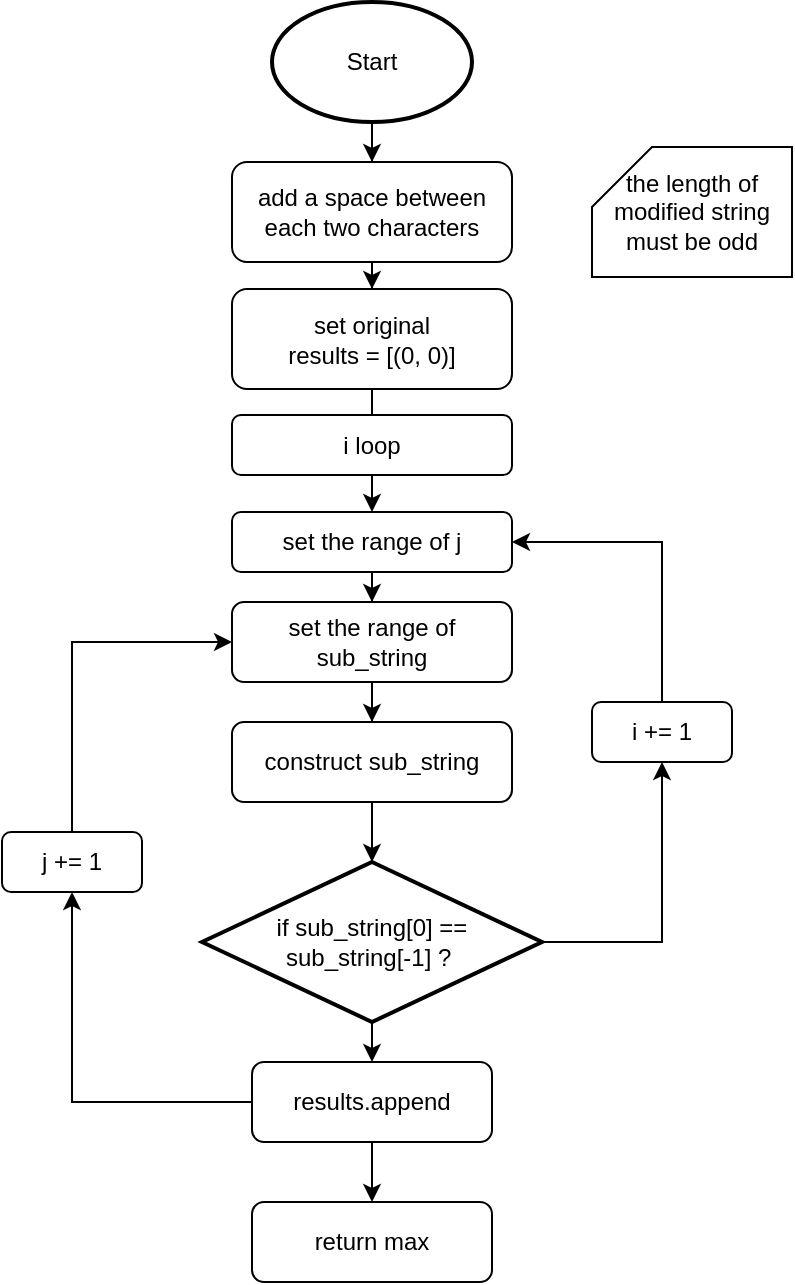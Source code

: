 <mxfile pages="1" version="11.2.8" type="github"><diagram name="Page-1" id="edf60f1a-56cd-e834-aa8a-f176f3a09ee4"><mxGraphModel dx="474" dy="738" grid="1" gridSize="10" guides="1" tooltips="1" connect="1" arrows="1" fold="1" page="1" pageScale="1" pageWidth="850" pageHeight="1100" background="#ffffff" math="0" shadow="0"><root><mxCell id="0"/><mxCell id="1" parent="0"/><mxCell id="HY5G-Jn31X4UeG_VCXtl-6" value="" style="edgeStyle=orthogonalEdgeStyle;rounded=0;orthogonalLoop=1;jettySize=auto;html=1;" edge="1" parent="1" source="HY5G-Jn31X4UeG_VCXtl-1" target="HY5G-Jn31X4UeG_VCXtl-5"><mxGeometry relative="1" as="geometry"/></mxCell><mxCell id="HY5G-Jn31X4UeG_VCXtl-1" value="Start" style="strokeWidth=2;html=1;shape=mxgraph.flowchart.start_1;whiteSpace=wrap;" vertex="1" parent="1"><mxGeometry x="330" y="30" width="100" height="60" as="geometry"/></mxCell><mxCell id="HY5G-Jn31X4UeG_VCXtl-11" value="" style="edgeStyle=orthogonalEdgeStyle;rounded=0;orthogonalLoop=1;jettySize=auto;html=1;" edge="1" parent="1" source="HY5G-Jn31X4UeG_VCXtl-5" target="HY5G-Jn31X4UeG_VCXtl-10"><mxGeometry relative="1" as="geometry"/></mxCell><mxCell id="HY5G-Jn31X4UeG_VCXtl-5" value="add a space between each two characters" style="rounded=1;whiteSpace=wrap;html=1;" vertex="1" parent="1"><mxGeometry x="310" y="110" width="140" height="50" as="geometry"/></mxCell><mxCell id="HY5G-Jn31X4UeG_VCXtl-28" value="" style="edgeStyle=orthogonalEdgeStyle;rounded=0;orthogonalLoop=1;jettySize=auto;html=1;" edge="1" parent="1" source="HY5G-Jn31X4UeG_VCXtl-10"><mxGeometry relative="1" as="geometry"><mxPoint x="380" y="240" as="targetPoint"/></mxGeometry></mxCell><mxCell id="HY5G-Jn31X4UeG_VCXtl-10" value="set original &lt;br&gt;results = [(0, 0)]" style="rounded=1;whiteSpace=wrap;html=1;" vertex="1" parent="1"><mxGeometry x="310" y="173.5" width="140" height="50" as="geometry"/></mxCell><mxCell id="HY5G-Jn31X4UeG_VCXtl-16" value="" style="edgeStyle=orthogonalEdgeStyle;rounded=0;orthogonalLoop=1;jettySize=auto;html=1;" edge="1" parent="1" source="HY5G-Jn31X4UeG_VCXtl-13" target="HY5G-Jn31X4UeG_VCXtl-15"><mxGeometry relative="1" as="geometry"/></mxCell><mxCell id="HY5G-Jn31X4UeG_VCXtl-13" value="set the range of j" style="rounded=1;whiteSpace=wrap;html=1;" vertex="1" parent="1"><mxGeometry x="310" y="285" width="140" height="30" as="geometry"/></mxCell><mxCell id="HY5G-Jn31X4UeG_VCXtl-21" value="" style="edgeStyle=orthogonalEdgeStyle;rounded=0;orthogonalLoop=1;jettySize=auto;html=1;" edge="1" parent="1" source="HY5G-Jn31X4UeG_VCXtl-15" target="HY5G-Jn31X4UeG_VCXtl-20"><mxGeometry relative="1" as="geometry"/></mxCell><mxCell id="HY5G-Jn31X4UeG_VCXtl-15" value="set the range of sub_string" style="rounded=1;whiteSpace=wrap;html=1;" vertex="1" parent="1"><mxGeometry x="310" y="330" width="140" height="40" as="geometry"/></mxCell><mxCell id="HY5G-Jn31X4UeG_VCXtl-22" value="" style="edgeStyle=orthogonalEdgeStyle;rounded=0;orthogonalLoop=1;jettySize=auto;html=1;" edge="1" parent="1" source="HY5G-Jn31X4UeG_VCXtl-20" target="HY5G-Jn31X4UeG_VCXtl-19"><mxGeometry relative="1" as="geometry"/></mxCell><mxCell id="HY5G-Jn31X4UeG_VCXtl-20" value="construct sub_string" style="rounded=1;whiteSpace=wrap;html=1;" vertex="1" parent="1"><mxGeometry x="310" y="390" width="140" height="40" as="geometry"/></mxCell><mxCell id="HY5G-Jn31X4UeG_VCXtl-7" value="the length of modified string must be odd" style="shape=card;whiteSpace=wrap;html=1;" vertex="1" parent="1"><mxGeometry x="490" y="102.5" width="100" height="65" as="geometry"/></mxCell><mxCell id="HY5G-Jn31X4UeG_VCXtl-32" style="edgeStyle=orthogonalEdgeStyle;rounded=0;orthogonalLoop=1;jettySize=auto;html=1;exitX=0.5;exitY=1;exitDx=0;exitDy=0;exitPerimeter=0;entryX=0.5;entryY=0;entryDx=0;entryDy=0;" edge="1" parent="1" source="HY5G-Jn31X4UeG_VCXtl-19" target="HY5G-Jn31X4UeG_VCXtl-25"><mxGeometry relative="1" as="geometry"/></mxCell><mxCell id="HY5G-Jn31X4UeG_VCXtl-36" style="edgeStyle=orthogonalEdgeStyle;rounded=0;orthogonalLoop=1;jettySize=auto;html=1;exitX=1;exitY=0.5;exitDx=0;exitDy=0;exitPerimeter=0;entryX=0.5;entryY=1;entryDx=0;entryDy=0;" edge="1" parent="1" source="HY5G-Jn31X4UeG_VCXtl-19" target="HY5G-Jn31X4UeG_VCXtl-37"><mxGeometry relative="1" as="geometry"><mxPoint x="540" y="300" as="targetPoint"/></mxGeometry></mxCell><mxCell id="HY5G-Jn31X4UeG_VCXtl-19" value="if sub_string[0] == sub_string[-1] ?&amp;nbsp;" style="strokeWidth=2;html=1;shape=mxgraph.flowchart.decision;whiteSpace=wrap;" vertex="1" parent="1"><mxGeometry x="295" y="460" width="170" height="80" as="geometry"/></mxCell><mxCell id="HY5G-Jn31X4UeG_VCXtl-33" style="edgeStyle=orthogonalEdgeStyle;rounded=0;orthogonalLoop=1;jettySize=auto;html=1;exitX=0;exitY=0.5;exitDx=0;exitDy=0;entryX=0.5;entryY=1;entryDx=0;entryDy=0;" edge="1" parent="1" source="HY5G-Jn31X4UeG_VCXtl-25" target="HY5G-Jn31X4UeG_VCXtl-34"><mxGeometry relative="1" as="geometry"><mxPoint x="230" y="420" as="targetPoint"/></mxGeometry></mxCell><mxCell id="HY5G-Jn31X4UeG_VCXtl-43" value="" style="edgeStyle=orthogonalEdgeStyle;rounded=0;orthogonalLoop=1;jettySize=auto;html=1;" edge="1" parent="1" source="HY5G-Jn31X4UeG_VCXtl-25" target="HY5G-Jn31X4UeG_VCXtl-42"><mxGeometry relative="1" as="geometry"/></mxCell><mxCell id="HY5G-Jn31X4UeG_VCXtl-25" value="results.append" style="rounded=1;whiteSpace=wrap;html=1;" vertex="1" parent="1"><mxGeometry x="320" y="560" width="120" height="40" as="geometry"/></mxCell><mxCell id="HY5G-Jn31X4UeG_VCXtl-42" value="return max" style="rounded=1;whiteSpace=wrap;html=1;" vertex="1" parent="1"><mxGeometry x="320" y="630" width="120" height="40" as="geometry"/></mxCell><mxCell id="HY5G-Jn31X4UeG_VCXtl-29" style="edgeStyle=orthogonalEdgeStyle;rounded=0;orthogonalLoop=1;jettySize=auto;html=1;exitX=0.5;exitY=1;exitDx=0;exitDy=0;entryX=0.5;entryY=0;entryDx=0;entryDy=0;" edge="1" parent="1" source="HY5G-Jn31X4UeG_VCXtl-27" target="HY5G-Jn31X4UeG_VCXtl-13"><mxGeometry relative="1" as="geometry"/></mxCell><mxCell id="HY5G-Jn31X4UeG_VCXtl-27" value="i loop" style="rounded=1;whiteSpace=wrap;html=1;" vertex="1" parent="1"><mxGeometry x="310" y="236.5" width="140" height="30" as="geometry"/></mxCell><mxCell id="HY5G-Jn31X4UeG_VCXtl-35" style="edgeStyle=orthogonalEdgeStyle;rounded=0;orthogonalLoop=1;jettySize=auto;html=1;exitX=0.5;exitY=0;exitDx=0;exitDy=0;entryX=0;entryY=0.5;entryDx=0;entryDy=0;" edge="1" parent="1" source="HY5G-Jn31X4UeG_VCXtl-34" target="HY5G-Jn31X4UeG_VCXtl-15"><mxGeometry relative="1" as="geometry"/></mxCell><mxCell id="HY5G-Jn31X4UeG_VCXtl-34" value="j += 1" style="rounded=1;whiteSpace=wrap;html=1;" vertex="1" parent="1"><mxGeometry x="195" y="445" width="70" height="30" as="geometry"/></mxCell><mxCell id="HY5G-Jn31X4UeG_VCXtl-41" style="edgeStyle=orthogonalEdgeStyle;rounded=0;orthogonalLoop=1;jettySize=auto;html=1;exitX=0.5;exitY=0;exitDx=0;exitDy=0;entryX=1;entryY=0.5;entryDx=0;entryDy=0;" edge="1" parent="1" source="HY5G-Jn31X4UeG_VCXtl-37" target="HY5G-Jn31X4UeG_VCXtl-13"><mxGeometry relative="1" as="geometry"/></mxCell><mxCell id="HY5G-Jn31X4UeG_VCXtl-37" value="i += 1" style="rounded=1;whiteSpace=wrap;html=1;" vertex="1" parent="1"><mxGeometry x="490" y="380" width="70" height="30" as="geometry"/></mxCell></root></mxGraphModel></diagram></mxfile>